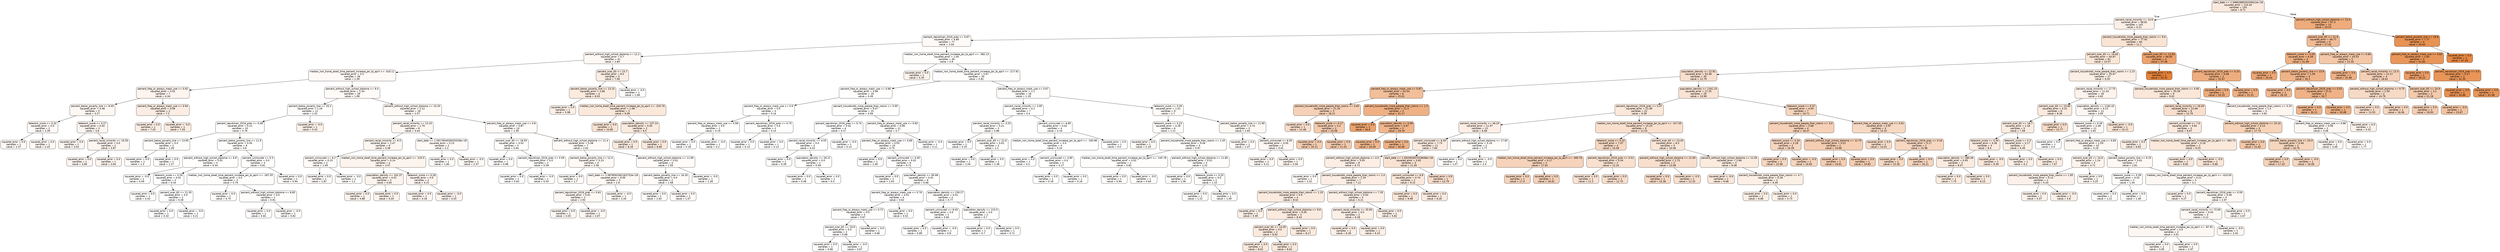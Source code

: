 digraph Tree {
node [shape=box, style="filled, rounded", color="black", fontname="helvetica"] ;
edge [fontname="helvetica"] ;
0 [label="start_date <= 1.5966288035205612e+18\nsquared_error = 124.44\nsamples = 155\nvalue = 8.71", fillcolor="#fae9dd"] ;
1 [label="percent_racial_minority <= 14.6\nsquared_error = 58.81\nsamples = 142\nvalue = 6.21", fillcolor="#fcefe7"] ;
0 -> 1 [labeldistance=2.5, labelangle=45, headlabel="True"] ;
2 [label="percent_republican_2016_pres <= 0.67\nsquared_error = 4.69\nsamples = 77\nvalue = 2.04", fillcolor="#fefaf7"] ;
1 -> 2 ;
3 [label="percent_without_high_school_diploma <= 12.2\nsquared_error = 5.7\nsamples = 41\nvalue = 2.84", fillcolor="#fef8f4"] ;
2 -> 3 ;
4 [label="median_non_home_dwell_time_percent_increase_jan_to_april <= -420.11\nsquared_error = 3.3\nsamples = 36\nvalue = 2.39", fillcolor="#fef9f6"] ;
3 -> 4 ;
5 [label="percent_freq_or_always_mask_use <= 0.92\nsquared_error = 3.42\nsamples = 7\nvalue = 4.34", fillcolor="#fdf4ee"] ;
4 -> 5 ;
6 [label="percent_below_poverty_line <= 8.55\nsquared_error = 0.48\nsamples = 5\nvalue = 3.27", fillcolor="#fdf7f2"] ;
5 -> 6 ;
7 [label="telework_score <= 0.32\nsquared_error = 0.0\nsamples = 2\nvalue = 2.39", fillcolor="#fef9f6"] ;
6 -> 7 ;
8 [label="squared_error = 0.0\nsamples = 1\nvalue = 2.37", fillcolor="#fef9f6"] ;
7 -> 8 ;
9 [label="squared_error = 0.0\nsamples = 1\nvalue = 2.43", fillcolor="#fef9f5"] ;
7 -> 9 ;
10 [label="telework_score <= 0.27\nsquared_error = 0.02\nsamples = 3\nvalue = 3.8", fillcolor="#fdf5f0"] ;
6 -> 10 ;
11 [label="squared_error = 0.0\nsamples = 1\nvalue = 3.52", fillcolor="#fdf6f1"] ;
10 -> 11 ;
12 [label="percent_racial_minority <= 10.55\nsquared_error = 0.0\nsamples = 2\nvalue = 3.87", fillcolor="#fdf5f0"] ;
10 -> 12 ;
13 [label="squared_error = 0.0\nsamples = 1\nvalue = 3.89", fillcolor="#fdf5f0"] ;
12 -> 13 ;
14 [label="squared_error = 0.0\nsamples = 1\nvalue = 3.84", fillcolor="#fdf5f0"] ;
12 -> 14 ;
15 [label="percent_freq_or_always_mask_use <= 0.94\nsquared_error = 0.06\nsamples = 2\nvalue = 7.2", fillcolor="#fbede3"] ;
5 -> 15 ;
16 [label="squared_error = 0.0\nsamples = 1\nvalue = 7.02", fillcolor="#fbede3"] ;
15 -> 16 ;
17 [label="squared_error = -0.0\nsamples = 1\nvalue = 7.55", fillcolor="#fbece1"] ;
15 -> 17 ;
18 [label="percent_without_high_school_diploma <= 9.4\nsquared_error = 2.34\nsamples = 29\nvalue = 1.99", fillcolor="#fefaf7"] ;
4 -> 18 ;
19 [label="percent_below_poverty_line <= 20.2\nsquared_error = 1.19\nsamples = 11\nvalue = 1.01", fillcolor="#fefcfb"] ;
18 -> 19 ;
20 [label="percent_republican_2016_pres <= 0.48\nsquared_error = 0.12\nsamples = 10\nvalue = 0.78", fillcolor="#fffdfc"] ;
19 -> 20 ;
21 [label="percent_below_poverty_line <= 13.95\nsquared_error = 0.0\nsamples = 2\nvalue = 1.28", fillcolor="#fefcfa"] ;
20 -> 21 ;
22 [label="squared_error = 0.0\nsamples = 1\nvalue = 1.3", fillcolor="#fefcfa"] ;
21 -> 22 ;
23 [label="squared_error = 0.0\nsamples = 1\nvalue = 1.27", fillcolor="#fefcfa"] ;
21 -> 23 ;
24 [label="percent_below_poverty_line <= 11.9\nsquared_error = 0.05\nsamples = 8\nvalue = 0.6", fillcolor="#fffefd"] ;
20 -> 24 ;
25 [label="percent_without_high_school_diploma <= 6.8\nsquared_error = 0.02\nsamples = 4\nvalue = 0.44", fillcolor="#fffefd"] ;
24 -> 25 ;
26 [label="squared_error = -0.0\nsamples = 1\nvalue = 0.59", fillcolor="#fffefd"] ;
25 -> 26 ;
27 [label="telework_score <= 0.26\nsquared_error = 0.01\nsamples = 3\nvalue = 0.34", fillcolor="#fffefe"] ;
25 -> 27 ;
28 [label="squared_error = 0.0\nsamples = 1\nvalue = 0.43", fillcolor="#fffefd"] ;
27 -> 28 ;
29 [label="percent_over_65 <= 21.55\nsquared_error = 0.0\nsamples = 2\nvalue = 0.28", fillcolor="#fffefe"] ;
27 -> 29 ;
30 [label="squared_error = 0.0\nsamples = 1\nvalue = 0.32", fillcolor="#fffefe"] ;
29 -> 30 ;
31 [label="squared_error = -0.0\nsamples = 1\nvalue = 0.21", fillcolor="#fffefe"] ;
29 -> 31 ;
32 [label="percent_uninsured <= 5.3\nsquared_error = 0.0\nsamples = 4\nvalue = 0.81", fillcolor="#fffdfc"] ;
24 -> 32 ;
33 [label="median_non_home_dwell_time_percent_increase_jan_to_april <= -287.55\nsquared_error = 0.0\nsamples = 3\nvalue = 0.79", fillcolor="#fffdfc"] ;
32 -> 33 ;
34 [label="squared_error = 0.0\nsamples = 1\nvalue = 0.75", fillcolor="#fffdfc"] ;
33 -> 34 ;
35 [label="percent_without_high_school_diploma <= 8.85\nsquared_error = 0.0\nsamples = 2\nvalue = 0.81", fillcolor="#fffdfc"] ;
33 -> 35 ;
36 [label="squared_error = 0.0\nsamples = 1\nvalue = 0.81", fillcolor="#fffdfc"] ;
35 -> 36 ;
37 [label="squared_error = -0.0\nsamples = 1\nvalue = 0.82", fillcolor="#fffdfc"] ;
35 -> 37 ;
38 [label="squared_error = 0.0\nsamples = 1\nvalue = 0.94", fillcolor="#fffdfb"] ;
32 -> 38 ;
39 [label="squared_error = -0.0\nsamples = 1\nvalue = 5.52", fillcolor="#fcf1e9"] ;
19 -> 39 ;
40 [label="percent_without_high_school_diploma <= 10.25\nsquared_error = 2.12\nsamples = 18\nvalue = 2.57", fillcolor="#fef9f5"] ;
18 -> 40 ;
41 [label="percent_racial_minority <= 13.15\nsquared_error = 1.79\nsamples = 8\nvalue = 3.44", fillcolor="#fdf6f1"] ;
40 -> 41 ;
42 [label="percent_racial_minority <= 6.5\nsquared_error = 1.47\nsamples = 6\nvalue = 4.06", fillcolor="#fdf5ef"] ;
41 -> 42 ;
43 [label="percent_uninsured <= 6.2\nsquared_error = 0.15\nsamples = 2\nvalue = 1.49", fillcolor="#fefbf9"] ;
42 -> 43 ;
44 [label="squared_error = 0.0\nsamples = 1\nvalue = 1.87", fillcolor="#fefaf8"] ;
43 -> 44 ;
45 [label="squared_error = -0.0\nsamples = 1\nvalue = 1.1", fillcolor="#fefcfb"] ;
43 -> 45 ;
46 [label="median_non_home_dwell_time_percent_increase_jan_to_april <= -220.5\nsquared_error = 0.14\nsamples = 4\nvalue = 4.57", fillcolor="#fdf4ed"] ;
42 -> 46 ;
47 [label="population_density <= 102.37\nsquared_error = 0.01\nsamples = 2\nvalue = 4.94", fillcolor="#fcf3ec"] ;
46 -> 47 ;
48 [label="squared_error = 0.0\nsamples = 1\nvalue = 4.88", fillcolor="#fcf3ec"] ;
47 -> 48 ;
49 [label="squared_error = 0.0\nsamples = 1\nvalue = 5.04", fillcolor="#fcf2eb"] ;
47 -> 49 ;
50 [label="telework_score <= 0.28\nsquared_error = 0.0\nsamples = 2\nvalue = 4.21", fillcolor="#fdf4ee"] ;
46 -> 50 ;
51 [label="squared_error = 0.0\nsamples = 1\nvalue = 4.18", fillcolor="#fdf5ef"] ;
50 -> 51 ;
52 [label="squared_error = -0.0\nsamples = 1\nvalue = 4.33", fillcolor="#fdf4ee"] ;
50 -> 52 ;
53 [label="start_date <= 1.5917904026025329e+18\nsquared_error = 0.13\nsamples = 2\nvalue = 2.2", fillcolor="#fef9f6"] ;
41 -> 53 ;
54 [label="squared_error = 0.0\nsamples = 1\nvalue = 1.84", fillcolor="#fefaf8"] ;
53 -> 54 ;
55 [label="squared_error = -0.0\nsamples = 1\nvalue = 2.57", fillcolor="#fef9f5"] ;
53 -> 55 ;
56 [label="percent_freq_or_always_mask_use <= 0.8\nsquared_error = 0.67\nsamples = 10\nvalue = 1.59", fillcolor="#fefbf9"] ;
40 -> 56 ;
57 [label="percent_over_65 <= 18.55\nsquared_error = 0.02\nsamples = 3\nvalue = 0.64", fillcolor="#fffdfc"] ;
56 -> 57 ;
58 [label="squared_error = 0.0\nsamples = 1\nvalue = 0.88", fillcolor="#fffdfc"] ;
57 -> 58 ;
59 [label="percent_republican_2016_pres <= 0.59\nsquared_error = 0.0\nsamples = 2\nvalue = 0.58", fillcolor="#fffefd"] ;
57 -> 59 ;
60 [label="squared_error = 0.0\nsamples = 1\nvalue = 0.63", fillcolor="#fffdfd"] ;
59 -> 60 ;
61 [label="squared_error = -0.0\nsamples = 1\nvalue = 0.54", fillcolor="#fffefd"] ;
59 -> 61 ;
62 [label="percent_without_high_school_diploma <= 11.4\nsquared_error = 0.38\nsamples = 7\nvalue = 2.02", fillcolor="#fefaf7"] ;
56 -> 62 ;
63 [label="percent_below_poverty_line <= 12.4\nsquared_error = 0.23\nsamples = 4\nvalue = 2.58", fillcolor="#fef9f5"] ;
62 -> 63 ;
64 [label="squared_error = 0.0\nsamples = 1\nvalue = 1.7", fillcolor="#fefbf8"] ;
63 -> 64 ;
65 [label="start_date <= 1.5878592362163732e+18\nsquared_error = 0.05\nsamples = 3\nvalue = 2.8", fillcolor="#fef8f4"] ;
63 -> 65 ;
66 [label="percent_republican_2016_pres <= 0.61\nsquared_error = 0.01\nsamples = 2\nvalue = 2.92", fillcolor="#fdf8f3"] ;
65 -> 66 ;
67 [label="squared_error = 0.0\nsamples = 1\nvalue = 3.03", fillcolor="#fdf7f3"] ;
66 -> 67 ;
68 [label="squared_error = -0.0\nsamples = 1\nvalue = 2.87", fillcolor="#fef8f4"] ;
66 -> 68 ;
69 [label="squared_error = -0.0\nsamples = 1\nvalue = 2.44", fillcolor="#fef9f5"] ;
65 -> 69 ;
70 [label="percent_without_high_school_diploma <= 11.95\nsquared_error = 0.01\nsamples = 3\nvalue = 1.55", fillcolor="#fefbf9"] ;
62 -> 70 ;
71 [label="percent_below_poverty_line <= 16.35\nsquared_error = 0.0\nsamples = 2\nvalue = 1.58", fillcolor="#fefbf9"] ;
70 -> 71 ;
72 [label="squared_error = 0.0\nsamples = 1\nvalue = 1.63", fillcolor="#fefbf9"] ;
71 -> 72 ;
73 [label="squared_error = 0.0\nsamples = 1\nvalue = 1.57", fillcolor="#fefbf9"] ;
71 -> 73 ;
74 [label="squared_error = -0.0\nsamples = 1\nvalue = 1.39", fillcolor="#fefcfa"] ;
70 -> 74 ;
75 [label="percent_over_65 <= 23.7\nsquared_error = 8.4\nsamples = 5\nvalue = 7.06", fillcolor="#fbede3"] ;
3 -> 75 ;
76 [label="percent_below_poverty_line <= 13.15\nsquared_error = 2.86\nsamples = 4\nvalue = 8.05", fillcolor="#fbebdf"] ;
75 -> 76 ;
77 [label="squared_error = 0.0\nsamples = 1\nvalue = 5.98", fillcolor="#fcf0e7"] ;
76 -> 77 ;
78 [label="median_non_home_dwell_time_percent_increase_jan_to_april <= -320.76\nsquared_error = 1.08\nsamples = 3\nvalue = 9.09", fillcolor="#fae8db"] ;
76 -> 78 ;
79 [label="squared_error = 0.0\nsamples = 1\nvalue = 10.85", fillcolor="#f9e4d4"] ;
78 -> 79 ;
80 [label="population_density <= 137.14\nsquared_error = 0.05\nsamples = 2\nvalue = 8.5", fillcolor="#fbeade"] ;
78 -> 80 ;
81 [label="squared_error = 0.0\nsamples = 1\nvalue = 8.18", fillcolor="#fbebdf"] ;
80 -> 81 ;
82 [label="squared_error = 0.0\nsamples = 1\nvalue = 8.66", fillcolor="#fbe9dd"] ;
80 -> 82 ;
83 [label="squared_error = -0.0\nsamples = 1\nvalue = 1.08", fillcolor="#fefcfb"] ;
75 -> 83 ;
84 [label="median_non_home_dwell_time_percent_increase_jan_to_april <= -382.13\nsquared_error = 1.05\nsamples = 36\nvalue = 0.9", fillcolor="#fffdfb"] ;
2 -> 84 ;
85 [label="squared_error = 0.0\nsamples = 1\nvalue = 5.35", fillcolor="#fcf2ea"] ;
84 -> 85 ;
86 [label="median_non_home_dwell_time_percent_increase_jan_to_april <= -217.92\nsquared_error = 0.67\nsamples = 35\nvalue = 0.81", fillcolor="#fffdfc"] ;
84 -> 86 ;
87 [label="percent_freq_or_always_mask_use <= 0.66\nsquared_error = 0.08\nsamples = 19\nvalue = 0.49", fillcolor="#fffefd"] ;
86 -> 87 ;
88 [label="percent_freq_or_always_mask_use <= 0.6\nsquared_error = 0.0\nsamples = 4\nvalue = 0.16", fillcolor="#fffffe"] ;
87 -> 88 ;
89 [label="percent_freq_or_always_mask_use <= 0.58\nsquared_error = 0.0\nsamples = 2\nvalue = 0.19", fillcolor="#fffffe"] ;
88 -> 89 ;
90 [label="squared_error = 0.0\nsamples = 1\nvalue = 0.18", fillcolor="#fffffe"] ;
89 -> 90 ;
91 [label="squared_error = -0.0\nsamples = 1\nvalue = 0.2", fillcolor="#fffffe"] ;
89 -> 91 ;
92 [label="percent_republican_2016_pres <= 0.75\nsquared_error = 0.0\nsamples = 2\nvalue = 0.14", fillcolor="#fffffe"] ;
88 -> 92 ;
93 [label="squared_error = 0.0\nsamples = 1\nvalue = 0.14", fillcolor="#fffffe"] ;
92 -> 93 ;
94 [label="squared_error = 0.0\nsamples = 1\nvalue = 0.14", fillcolor="#fffffe"] ;
92 -> 94 ;
95 [label="percent_households_more_people_than_rooms <= 0.95\nsquared_error = 0.07\nsamples = 15\nvalue = 0.56", fillcolor="#fffefd"] ;
87 -> 95 ;
96 [label="percent_republican_2016_pres <= 0.74\nsquared_error = 0.02\nsamples = 4\nvalue = 0.37", fillcolor="#fffefe"] ;
95 -> 96 ;
97 [label="percent_racial_minority <= 4.55\nsquared_error = 0.0\nsamples = 3\nvalue = 0.43", fillcolor="#fffefd"] ;
96 -> 97 ;
98 [label="squared_error = 0.0\nsamples = 1\nvalue = 0.39", fillcolor="#fffefd"] ;
97 -> 98 ;
99 [label="population_density <= 28.21\nsquared_error = 0.0\nsamples = 2\nvalue = 0.49", fillcolor="#fffefd"] ;
97 -> 99 ;
100 [label="squared_error = 0.0\nsamples = 1\nvalue = 0.48", fillcolor="#fffefd"] ;
99 -> 100 ;
101 [label="squared_error = 0.0\nsamples = 1\nvalue = 0.5", fillcolor="#fffefd"] ;
99 -> 101 ;
102 [label="squared_error = -0.0\nsamples = 1\nvalue = 0.14", fillcolor="#fffffe"] ;
96 -> 102 ;
103 [label="percent_freq_or_always_mask_use <= 0.83\nsquared_error = 0.06\nsamples = 11\nvalue = 0.7", fillcolor="#fffdfc"] ;
95 -> 103 ;
104 [label="percent_freq_or_always_mask_use <= 0.69\nsquared_error = 0.03\nsamples = 10\nvalue = 0.75", fillcolor="#fffdfc"] ;
103 -> 104 ;
105 [label="squared_error = 0.0\nsamples = 1\nvalue = 1.09", fillcolor="#fefcfb"] ;
104 -> 105 ;
106 [label="percent_uninsured <= 4.05\nsquared_error = 0.02\nsamples = 9\nvalue = 0.71", fillcolor="#fffdfc"] ;
104 -> 106 ;
107 [label="squared_error = 0.0\nsamples = 1\nvalue = 1.03", fillcolor="#fefcfb"] ;
106 -> 107 ;
108 [label="population_density <= 85.66\nsquared_error = 0.01\nsamples = 8\nvalue = 0.68", fillcolor="#fffdfc"] ;
106 -> 108 ;
109 [label="percent_freq_or_always_mask_use <= 0.76\nsquared_error = 0.01\nsamples = 4\nvalue = 0.62", fillcolor="#fffdfd"] ;
108 -> 109 ;
110 [label="percent_freq_or_always_mask_use <= 0.72\nsquared_error = 0.0\nsamples = 3\nvalue = 0.67", fillcolor="#fffdfc"] ;
109 -> 110 ;
111 [label="percent_over_65 <= 19.9\nsquared_error = 0.0\nsamples = 2\nvalue = 0.68", fillcolor="#fffdfc"] ;
110 -> 111 ;
112 [label="squared_error = 0.0\nsamples = 1\nvalue = 0.68", fillcolor="#fffdfc"] ;
111 -> 112 ;
113 [label="squared_error = -0.0\nsamples = 1\nvalue = 0.67", fillcolor="#fffdfc"] ;
111 -> 113 ;
114 [label="squared_error = 0.0\nsamples = 1\nvalue = 0.66", fillcolor="#fffdfc"] ;
110 -> 114 ;
115 [label="squared_error = 0.0\nsamples = 1\nvalue = 0.52", fillcolor="#fffefd"] ;
109 -> 115 ;
116 [label="population_density <= 159.27\nsquared_error = 0.01\nsamples = 4\nvalue = 0.77", fillcolor="#fffdfc"] ;
108 -> 116 ;
117 [label="percent_uninsured <= 8.45\nsquared_error = 0.0\nsamples = 2\nvalue = 0.84", fillcolor="#fffdfc"] ;
116 -> 117 ;
118 [label="squared_error = 0.0\nsamples = 1\nvalue = 0.89", fillcolor="#fffdfc"] ;
117 -> 118 ;
119 [label="squared_error = -0.0\nsamples = 1\nvalue = 0.8", fillcolor="#fffdfc"] ;
117 -> 119 ;
120 [label="population_density <= 215.5\nsquared_error = 0.0\nsamples = 2\nvalue = 0.7", fillcolor="#fffdfc"] ;
116 -> 120 ;
121 [label="squared_error = 0.0\nsamples = 1\nvalue = 0.7", fillcolor="#fffdfc"] ;
120 -> 121 ;
122 [label="squared_error = 0.0\nsamples = 1\nvalue = 0.71", fillcolor="#fffdfc"] ;
120 -> 122 ;
123 [label="squared_error = -0.0\nsamples = 1\nvalue = 0.11", fillcolor="#ffffff"] ;
103 -> 123 ;
124 [label="percent_freq_or_always_mask_use <= 0.67\nsquared_error = 1.1\nsamples = 16\nvalue = 1.19", fillcolor="#fefcfa"] ;
86 -> 124 ;
125 [label="percent_racial_minority <= 3.95\nsquared_error = 0.2\nsamples = 7\nvalue = 0.4", fillcolor="#fffefd"] ;
124 -> 125 ;
126 [label="percent_racial_minority <= 3.25\nsquared_error = 0.21\nsamples = 3\nvalue = 0.88", fillcolor="#fffdfc"] ;
125 -> 126 ;
127 [label="squared_error = 0.0\nsamples = 1\nvalue = 0.25", fillcolor="#fffefe"] ;
126 -> 127 ;
128 [label="percent_over_65 <= 21.6\nsquared_error = 0.02\nsamples = 2\nvalue = 1.2", fillcolor="#fefcfa"] ;
126 -> 128 ;
129 [label="squared_error = 0.0\nsamples = 1\nvalue = 1.04", fillcolor="#fefcfb"] ;
128 -> 129 ;
130 [label="squared_error = 0.0\nsamples = 1\nvalue = 1.36", fillcolor="#fefcfa"] ;
128 -> 130 ;
131 [label="percent_uninsured <= 6.85\nsquared_error = 0.02\nsamples = 4\nvalue = 0.16", fillcolor="#fffffe"] ;
125 -> 131 ;
132 [label="median_non_home_dwell_time_percent_increase_jan_to_april <= -193.96\nsquared_error = 0.0\nsamples = 3\nvalue = 0.24", fillcolor="#fffefe"] ;
131 -> 132 ;
133 [label="squared_error = 0.0\nsamples = 1\nvalue = 0.3", fillcolor="#fffefe"] ;
132 -> 133 ;
134 [label="percent_uninsured <= 4.85\nsquared_error = 0.0\nsamples = 2\nvalue = 0.17", fillcolor="#fffffe"] ;
132 -> 134 ;
135 [label="squared_error = 0.0\nsamples = 1\nvalue = 0.18", fillcolor="#fffffe"] ;
134 -> 135 ;
136 [label="squared_error = 0.0\nsamples = 1\nvalue = 0.16", fillcolor="#fffffe"] ;
134 -> 136 ;
137 [label="squared_error = 0.0\nsamples = 1\nvalue = 0.0", fillcolor="#ffffff"] ;
131 -> 137 ;
138 [label="telework_score <= 0.26\nsquared_error = 1.01\nsamples = 9\nvalue = 1.7", fillcolor="#fefbf8"] ;
124 -> 138 ;
139 [label="telework_score <= 0.23\nsquared_error = 0.28\nsamples = 6\nvalue = 1.21", fillcolor="#fefcfa"] ;
138 -> 139 ;
140 [label="squared_error = 0.0\nsamples = 1\nvalue = 2.19", fillcolor="#fefaf6"] ;
139 -> 140 ;
141 [label="percent_households_more_people_than_rooms <= 1.35\nsquared_error = 0.06\nsamples = 5\nvalue = 0.97", fillcolor="#fefdfb"] ;
139 -> 141 ;
142 [label="median_non_home_dwell_time_percent_increase_jan_to_april <= -145.78\nsquared_error = 0.02\nsamples = 2\nvalue = 0.82", fillcolor="#fffdfc"] ;
141 -> 142 ;
143 [label="squared_error = 0.0\nsamples = 1\nvalue = 0.94", fillcolor="#fffdfb"] ;
142 -> 143 ;
144 [label="squared_error = -0.0\nsamples = 1\nvalue = 0.64", fillcolor="#fffdfc"] ;
142 -> 144 ;
145 [label="percent_without_high_school_diploma <= 11.85\nsquared_error = 0.01\nsamples = 3\nvalue = 1.22", fillcolor="#fefcfa"] ;
141 -> 145 ;
146 [label="squared_error = 0.0\nsamples = 1\nvalue = 1.36", fillcolor="#fefcfa"] ;
145 -> 146 ;
147 [label="telework_score <= 0.25\nsquared_error = 0.0\nsamples = 2\nvalue = 1.15", fillcolor="#fefcfa"] ;
145 -> 147 ;
148 [label="squared_error = 0.0\nsamples = 1\nvalue = 1.21", fillcolor="#fefcfa"] ;
147 -> 148 ;
149 [label="squared_error = 0.0\nsamples = 1\nvalue = 1.09", fillcolor="#fefcfb"] ;
147 -> 149 ;
150 [label="percent_below_poverty_line <= 11.95\nsquared_error = 0.74\nsamples = 3\nvalue = 2.93", fillcolor="#fdf8f3"] ;
138 -> 150 ;
151 [label="squared_error = 0.0\nsamples = 1\nvalue = 1.47", fillcolor="#fefbf9"] ;
150 -> 151 ;
152 [label="percent_uninsured <= 6.55\nsquared_error = 0.05\nsamples = 2\nvalue = 3.41", fillcolor="#fdf6f2"] ;
150 -> 152 ;
153 [label="squared_error = 0.0\nsamples = 1\nvalue = 3.11", fillcolor="#fdf7f3"] ;
152 -> 153 ;
154 [label="squared_error = 0.0\nsamples = 1\nvalue = 3.56", fillcolor="#fdf6f1"] ;
152 -> 154 ;
155 [label="percent_households_more_people_than_rooms <= 9.0\nsquared_error = 77.92\nsamples = 65\nvalue = 11.1", fillcolor="#f9e3d3"] ;
1 -> 155 ;
156 [label="percent_over_65 <= 16.65\nsquared_error = 50.87\nsamples = 62\nvalue = 10.07", fillcolor="#fae6d7"] ;
155 -> 156 ;
157 [label="population_density <= 22.92\nsquared_error = 53.38\nsamples = 35\nvalue = 12.79", fillcolor="#f8dfcd"] ;
156 -> 157 ;
158 [label="percent_freq_or_always_mask_use <= 0.87\nsquared_error = 52.44\nsamples = 6\nvalue = 25.61", fillcolor="#f2bf9a"] ;
157 -> 158 ;
159 [label="percent_households_more_people_than_rooms <= 3.65\nsquared_error = 11.33\nsamples = 3\nvalue = 18.21", fillcolor="#f6d1b7"] ;
158 -> 159 ;
160 [label="squared_error = 0.0\nsamples = 1\nvalue = 13.48", fillcolor="#f8ddca"] ;
159 -> 160 ;
161 [label="telework_score <= 0.27\nsquared_error = 0.2\nsamples = 2\nvalue = 20.58", fillcolor="#f4cbae"] ;
159 -> 161 ;
162 [label="squared_error = 0.0\nsamples = 1\nvalue = 20.12", fillcolor="#f5cdb0"] ;
161 -> 162 ;
163 [label="squared_error = 0.0\nsamples = 1\nvalue = 21.03", fillcolor="#f4caac"] ;
161 -> 163 ;
164 [label="percent_households_more_people_than_rooms <= 1.3\nsquared_error = 11.3\nsamples = 3\nvalue = 31.17", fillcolor="#efb184"] ;
158 -> 164 ;
165 [label="squared_error = 0.0\nsamples = 1\nvalue = 36.8", fillcolor="#eca36e"] ;
164 -> 165 ;
166 [label="population_density <= 5.09\nsquared_error = 0.97\nsamples = 2\nvalue = 29.29", fillcolor="#f0b68c"] ;
164 -> 166 ;
167 [label="squared_error = 0.0\nsamples = 1\nvalue = 28.59", fillcolor="#f0b78e"] ;
166 -> 167 ;
168 [label="squared_error = 0.0\nsamples = 1\nvalue = 30.68", fillcolor="#efb286"] ;
166 -> 168 ;
169 [label="population_density <= 1341.15\nsquared_error = 27.25\nsamples = 29\nvalue = 10.99", fillcolor="#f9e3d4"] ;
157 -> 169 ;
170 [label="percent_republican_2016_pres <= 0.47\nsquared_error = 21.99\nsamples = 22\nvalue = 9.38", fillcolor="#fae8da"] ;
169 -> 170 ;
171 [label="percent_racial_minority <= 46.25\nsquared_error = 11.97\nsamples = 13\nvalue = 6.68", fillcolor="#fceee5"] ;
170 -> 171 ;
172 [label="percent_uninsured <= 6.45\nsquared_error = 7.73\nsamples = 11\nvalue = 7.84", fillcolor="#fbebe0"] ;
171 -> 172 ;
173 [label="percent_without_high_school_diploma <= 4.5\nsquared_error = 3.05\nsamples = 8\nvalue = 6.72", fillcolor="#fceee5"] ;
172 -> 173 ;
174 [label="squared_error = 0.0\nsamples = 1\nvalue = 2.01", fillcolor="#fefaf7"] ;
173 -> 174 ;
175 [label="percent_households_more_people_than_rooms <= 2.4\nsquared_error = 1.29\nsamples = 7\nvalue = 7.12", fillcolor="#fbede3"] ;
173 -> 175 ;
176 [label="percent_households_more_people_than_rooms <= 1.25\nsquared_error = 0.9\nsamples = 4\nvalue = 8.02", fillcolor="#fbebdf"] ;
175 -> 176 ;
177 [label="squared_error = 0.0\nsamples = 1\nvalue = 5.95", fillcolor="#fcf0e8"] ;
176 -> 177 ;
178 [label="percent_without_high_school_diploma <= 9.8\nsquared_error = 0.05\nsamples = 3\nvalue = 8.44", fillcolor="#fbeade"] ;
176 -> 178 ;
179 [label="percent_over_65 <= 14.05\nsquared_error = 0.0\nsamples = 2\nvalue = 8.62", fillcolor="#fbe9dd"] ;
178 -> 179 ;
180 [label="squared_error = 0.0\nsamples = 1\nvalue = 8.62", fillcolor="#fbe9dd"] ;
179 -> 180 ;
181 [label="squared_error = 0.0\nsamples = 1\nvalue = 8.62", fillcolor="#fbe9dd"] ;
179 -> 181 ;
182 [label="squared_error = 0.0\nsamples = 1\nvalue = 8.17", fillcolor="#fbebdf"] ;
178 -> 182 ;
183 [label="percent_without_high_school_diploma <= 7.35\nsquared_error = 0.03\nsamples = 3\nvalue = 6.21", fillcolor="#fcefe7"] ;
175 -> 183 ;
184 [label="percent_racial_minority <= 35.95\nsquared_error = 0.0\nsamples = 2\nvalue = 6.28", fillcolor="#fcefe6"] ;
183 -> 184 ;
185 [label="squared_error = 0.0\nsamples = 1\nvalue = 6.36", fillcolor="#fcefe6"] ;
184 -> 185 ;
186 [label="squared_error = 0.0\nsamples = 1\nvalue = 6.24", fillcolor="#fcefe6"] ;
184 -> 186 ;
187 [label="squared_error = 0.0\nsamples = 1\nvalue = 5.82", fillcolor="#fcf0e8"] ;
183 -> 187 ;
188 [label="start_date <= 1.592092837019648e+18\nsquared_error = 5.82\nsamples = 3\nvalue = 11.45", fillcolor="#f9e2d2"] ;
172 -> 188 ;
189 [label="percent_uninsured <= 6.8\nsquared_error = 0.74\nsamples = 2\nvalue = 9.12", fillcolor="#fae8db"] ;
188 -> 189 ;
190 [label="squared_error = 0.0\nsamples = 1\nvalue = 9.98", fillcolor="#fae6d8"] ;
189 -> 190 ;
191 [label="squared_error = 0.0\nsamples = 1\nvalue = 8.26", fillcolor="#fbeadf"] ;
189 -> 191 ;
192 [label="squared_error = 0.0\nsamples = 1\nvalue = 13.79", fillcolor="#f8dcc9"] ;
188 -> 192 ;
193 [label="percent_without_high_school_diploma <= 17.65\nsquared_error = 0.16\nsamples = 2\nvalue = 1.77", fillcolor="#fefbf8"] ;
171 -> 193 ;
194 [label="squared_error = 0.0\nsamples = 1\nvalue = 1.07", fillcolor="#fefcfb"] ;
193 -> 194 ;
195 [label="squared_error = -0.0\nsamples = 1\nvalue = 2.0", fillcolor="#fefaf7"] ;
193 -> 195 ;
196 [label="median_non_home_dwell_time_percent_increase_jan_to_april <= -417.05\nsquared_error = 15.25\nsamples = 9\nvalue = 12.53", fillcolor="#f9e0ce"] ;
170 -> 196 ;
197 [label="telework_score <= 0.32\nsquared_error = 7.07\nsamples = 4\nvalue = 15.59", fillcolor="#f7d8c2"] ;
196 -> 197 ;
198 [label="median_non_home_dwell_time_percent_increase_jan_to_april <= -495.76\nsquared_error = 0.17\nsamples = 2\nvalue = 17.61", fillcolor="#f6d3ba"] ;
197 -> 198 ;
199 [label="squared_error = 0.0\nsamples = 1\nvalue = 17.4", fillcolor="#f6d3bb"] ;
198 -> 199 ;
200 [label="squared_error = 0.0\nsamples = 1\nvalue = 18.42", fillcolor="#f5d1b7"] ;
198 -> 200 ;
201 [label="percent_republican_2016_pres <= 0.51\nsquared_error = 0.54\nsamples = 2\nvalue = 12.24", fillcolor="#f9e0cf"] ;
197 -> 201 ;
202 [label="squared_error = 0.0\nsamples = 1\nvalue = 11.2", fillcolor="#f9e3d3"] ;
201 -> 202 ;
203 [label="squared_error = 0.0\nsamples = 1\nvalue = 12.75", fillcolor="#f8dfcd"] ;
201 -> 203 ;
204 [label="percent_over_65 <= 13.45\nsquared_error = 8.3\nsamples = 5\nvalue = 10.08", fillcolor="#fae6d7"] ;
196 -> 204 ;
205 [label="percent_without_high_school_diploma <= 21.95\nsquared_error = 1.73\nsamples = 2\nvalue = 13.08", fillcolor="#f8decc"] ;
204 -> 205 ;
206 [label="squared_error = 0.0\nsamples = 1\nvalue = 15.36", fillcolor="#f7d9c3"] ;
205 -> 206 ;
207 [label="squared_error = -0.0\nsamples = 1\nvalue = 12.32", fillcolor="#f9e0cf"] ;
205 -> 207 ;
208 [label="percent_without_high_school_diploma <= 11.05\nsquared_error = 2.68\nsamples = 3\nvalue = 8.08", fillcolor="#fbebdf"] ;
204 -> 208 ;
209 [label="squared_error = -0.0\nsamples = 1\nvalue = 9.68", fillcolor="#fae7d9"] ;
208 -> 209 ;
210 [label="percent_households_more_people_than_rooms <= 4.7\nsquared_error = 0.28\nsamples = 2\nvalue = 6.49", fillcolor="#fcefe5"] ;
208 -> 210 ;
211 [label="squared_error = 0.0\nsamples = 1\nvalue = 6.86", fillcolor="#fbeee4"] ;
210 -> 211 ;
212 [label="squared_error = 0.0\nsamples = 1\nvalue = 5.73", fillcolor="#fcf1e8"] ;
210 -> 212 ;
213 [label="telework_score <= 0.37\nsquared_error = 4.04\nsamples = 7\nvalue = 16.71", fillcolor="#f6d5bd"] ;
169 -> 213 ;
214 [label="percent_households_more_people_than_rooms <= 3.0\nsquared_error = 2.68\nsamples = 4\nvalue = 18.37", fillcolor="#f6d1b7"] ;
213 -> 214 ;
215 [label="telework_score <= 0.34\nsquared_error = 0.18\nsamples = 2\nvalue = 16.39", fillcolor="#f7d6bf"] ;
214 -> 215 ;
216 [label="squared_error = 0.0\nsamples = 1\nvalue = 15.96", fillcolor="#f7d7c0"] ;
215 -> 216 ;
217 [label="squared_error = -0.0\nsamples = 1\nvalue = 16.82", fillcolor="#f6d5bd"] ;
215 -> 217 ;
218 [label="percent_without_high_school_diploma <= 12.75\nsquared_error = 0.01\nsamples = 2\nvalue = 19.68", fillcolor="#f5ceb2"] ;
214 -> 218 ;
219 [label="squared_error = 0.0\nsamples = 1\nvalue = 19.61", fillcolor="#f5ceb2"] ;
218 -> 219 ;
220 [label="squared_error = 0.0\nsamples = 1\nvalue = 19.83", fillcolor="#f5cdb1"] ;
218 -> 220 ;
221 [label="percent_freq_or_always_mask_use <= 0.91\nsquared_error = 0.97\nsamples = 3\nvalue = 15.32", fillcolor="#f7d9c3"] ;
213 -> 221 ;
222 [label="squared_error = 0.0\nsamples = 1\nvalue = 14.01", fillcolor="#f8dcc8"] ;
221 -> 222 ;
223 [label="percent_republican_2016_pres <= 0.16\nsquared_error = 0.17\nsamples = 2\nvalue = 15.98", fillcolor="#f7d7c0"] ;
221 -> 223 ;
224 [label="squared_error = 0.0\nsamples = 1\nvalue = 15.28", fillcolor="#f7d9c3"] ;
223 -> 224 ;
225 [label="squared_error = 0.0\nsamples = 1\nvalue = 16.21", fillcolor="#f7d6bf"] ;
223 -> 225 ;
226 [label="percent_households_more_people_than_rooms <= 2.15\nsquared_error = 25.67\nsamples = 27\nvalue = 6.55", fillcolor="#fcefe5"] ;
156 -> 226 ;
227 [label="percent_racial_minority <= 17.75\nsquared_error = 11.03\nsamples = 18\nvalue = 4.62", fillcolor="#fdf3ed"] ;
226 -> 227 ;
228 [label="percent_over_65 <= 23.85\nsquared_error = 5.22\nsamples = 6\nvalue = 8.36", fillcolor="#fbeade"] ;
227 -> 228 ;
229 [label="percent_over_65 <= 18.7\nsquared_error = 1.18\nsamples = 5\nvalue = 7.58", fillcolor="#fbece1"] ;
228 -> 229 ;
230 [label="telework_score <= 0.34\nsquared_error = 0.36\nsamples = 3\nvalue = 8.4", fillcolor="#fbeade"] ;
229 -> 230 ;
231 [label="population_density <= 380.36\nsquared_error = 0.05\nsamples = 2\nvalue = 8.07", fillcolor="#fbebdf"] ;
230 -> 231 ;
232 [label="squared_error = 0.0\nsamples = 1\nvalue = 7.75", fillcolor="#fbece0"] ;
231 -> 232 ;
233 [label="squared_error = 0.0\nsamples = 1\nvalue = 8.23", fillcolor="#fbeadf"] ;
231 -> 233 ;
234 [label="squared_error = -0.0\nsamples = 1\nvalue = 9.39", fillcolor="#fae7da"] ;
230 -> 234 ;
235 [label="telework_score <= 0.3\nsquared_error = 0.17\nsamples = 2\nvalue = 6.49", fillcolor="#fcefe5"] ;
229 -> 235 ;
236 [label="squared_error = 0.0\nsamples = 1\nvalue = 6.2", fillcolor="#fcefe7"] ;
235 -> 236 ;
237 [label="squared_error = 0.0\nsamples = 1\nvalue = 7.07", fillcolor="#fbede3"] ;
235 -> 237 ;
238 [label="squared_error = 0.0\nsamples = 1\nvalue = 13.77", fillcolor="#f8ddc9"] ;
228 -> 238 ;
239 [label="population_density <= 1182.42\nsquared_error = 5.13\nsamples = 12\nvalue = 3.05", fillcolor="#fdf7f3"] ;
227 -> 239 ;
240 [label="telework_score <= 0.26\nsquared_error = 2.49\nsamples = 11\nvalue = 2.65", fillcolor="#fef8f5"] ;
239 -> 240 ;
241 [label="squared_error = 0.0\nsamples = 1\nvalue = 0.0", fillcolor="#ffffff"] ;
240 -> 241 ;
242 [label="percent_freq_or_always_mask_use <= 0.83\nsquared_error = 1.29\nsamples = 10\nvalue = 3.19", fillcolor="#fdf7f2"] ;
240 -> 242 ;
243 [label="percent_over_65 <= 24.8\nsquared_error = 1.14\nsamples = 3\nvalue = 4.71", fillcolor="#fdf3ec"] ;
242 -> 243 ;
244 [label="percent_households_more_people_than_rooms <= 1.95\nsquared_error = 0.13\nsamples = 2\nvalue = 5.43", fillcolor="#fcf1ea"] ;
243 -> 244 ;
245 [label="squared_error = 0.0\nsamples = 1\nvalue = 5.07", fillcolor="#fcf2eb"] ;
244 -> 245 ;
246 [label="squared_error = -0.0\nsamples = 1\nvalue = 5.8", fillcolor="#fcf0e8"] ;
244 -> 246 ;
247 [label="squared_error = 0.0\nsamples = 1\nvalue = 3.25", fillcolor="#fdf7f2"] ;
243 -> 247 ;
248 [label="percent_below_poverty_line <= 9.15\nsquared_error = 0.61\nsamples = 7\nvalue = 2.81", fillcolor="#fef8f4"] ;
242 -> 248 ;
249 [label="telework_score <= 0.39\nsquared_error = 0.02\nsamples = 2\nvalue = 1.34", fillcolor="#fefcfa"] ;
248 -> 249 ;
250 [label="squared_error = 0.0\nsamples = 1\nvalue = 1.21", fillcolor="#fefcfa"] ;
249 -> 250 ;
251 [label="squared_error = 0.0\nsamples = 1\nvalue = 1.46", fillcolor="#fefbf9"] ;
249 -> 251 ;
252 [label="median_non_home_dwell_time_percent_increase_jan_to_april <= -424.93\nsquared_error = 0.21\nsamples = 5\nvalue = 3.1", fillcolor="#fdf7f3"] ;
248 -> 252 ;
253 [label="squared_error = 0.0\nsamples = 1\nvalue = 4.27", fillcolor="#fdf4ee"] ;
252 -> 253 ;
254 [label="percent_republican_2016_pres <= 0.59\nsquared_error = 0.06\nsamples = 4\nvalue = 2.97", fillcolor="#fdf8f3"] ;
252 -> 254 ;
255 [label="percent_racial_minority <= 72.95\nsquared_error = 0.03\nsamples = 3\nvalue = 3.12", fillcolor="#fdf7f3"] ;
254 -> 255 ;
256 [label="median_non_home_dwell_time_percent_increase_jan_to_april <= -87.91\nsquared_error = 0.0\nsamples = 2\nvalue = 3.01", fillcolor="#fdf7f3"] ;
255 -> 256 ;
257 [label="squared_error = 0.0\nsamples = 1\nvalue = 3.05", fillcolor="#fdf7f3"] ;
256 -> 257 ;
258 [label="squared_error = 0.0\nsamples = 1\nvalue = 2.97", fillcolor="#fdf8f3"] ;
256 -> 258 ;
259 [label="squared_error = -0.0\nsamples = 1\nvalue = 3.34", fillcolor="#fdf7f2"] ;
255 -> 259 ;
260 [label="squared_error = 0.0\nsamples = 1\nvalue = 2.67", fillcolor="#fef8f4"] ;
254 -> 260 ;
261 [label="squared_error = -0.0\nsamples = 1\nvalue = 10.11", fillcolor="#fae6d7"] ;
239 -> 261 ;
262 [label="percent_households_more_people_than_rooms <= 4.95\nsquared_error = 33.59\nsamples = 9\nvalue = 9.62", fillcolor="#fae7d9"] ;
226 -> 262 ;
263 [label="percent_racial_minority <= 26.05\nsquared_error = 22.69\nsamples = 6\nvalue = 12.79", fillcolor="#f8dfcd"] ;
262 -> 263 ;
264 [label="percent_uninsured <= 7.6\nsquared_error = 0.82\nsamples = 3\nvalue = 8.67", fillcolor="#fbe9dd"] ;
263 -> 264 ;
265 [label="squared_error = 0.0\nsamples = 1\nvalue = 6.83", fillcolor="#fbeee4"] ;
264 -> 265 ;
266 [label="median_non_home_dwell_time_percent_increase_jan_to_april <= -460.73\nsquared_error = 0.18\nsamples = 2\nvalue = 9.03", fillcolor="#fae8db"] ;
264 -> 266 ;
267 [label="squared_error = 0.0\nsamples = 1\nvalue = 8.82", fillcolor="#fae9dc"] ;
266 -> 267 ;
268 [label="squared_error = -0.0\nsamples = 1\nvalue = 9.88", fillcolor="#fae6d8"] ;
266 -> 268 ;
269 [label="percent_without_high_school_diploma <= 15.15\nsquared_error = 4.14\nsamples = 3\nvalue = 17.73", fillcolor="#f6d3b9"] ;
263 -> 269 ;
270 [label="squared_error = 0.0\nsamples = 1\nvalue = 21.62", fillcolor="#f4c9aa"] ;
269 -> 270 ;
271 [label="percent_below_poverty_line <= 25.4\nsquared_error = 0.46\nsamples = 2\nvalue = 16.76", fillcolor="#f6d5bd"] ;
269 -> 271 ;
272 [label="squared_error = 0.0\nsamples = 1\nvalue = 17.43", fillcolor="#f6d3ba"] ;
271 -> 272 ;
273 [label="squared_error = -0.0\nsamples = 1\nvalue = 16.08", fillcolor="#f7d7c0"] ;
271 -> 273 ;
274 [label="percent_households_more_people_than_rooms <= 5.25\nsquared_error = 1.5\nsamples = 3\nvalue = 3.81", fillcolor="#fdf5f0"] ;
262 -> 274 ;
275 [label="percent_freq_or_always_mask_use <= 0.86\nsquared_error = 0.56\nsamples = 2\nvalue = 3.06", fillcolor="#fdf7f3"] ;
274 -> 275 ;
276 [label="squared_error = 0.0\nsamples = 1\nvalue = 3.49", fillcolor="#fdf6f1"] ;
275 -> 276 ;
277 [label="squared_error = 0.0\nsamples = 1\nvalue = 1.77", fillcolor="#fefbf8"] ;
275 -> 277 ;
278 [label="squared_error = 0.0\nsamples = 1\nvalue = 5.32", fillcolor="#fcf2ea"] ;
274 -> 278 ;
279 [label="percent_over_65 <= 12.65\nsquared_error = 58.95\nsamples = 3\nvalue = 37.08", fillcolor="#eca26d"] ;
155 -> 279 ;
280 [label="squared_error = 0.0\nsamples = 1\nvalue = 50.32", fillcolor="#e58139"] ;
279 -> 280 ;
281 [label="percent_republican_2016_pres <= 0.33\nsquared_error = 0.68\nsamples = 2\nvalue = 32.67", fillcolor="#eead7e"] ;
279 -> 281 ;
282 [label="squared_error = 0.0\nsamples = 1\nvalue = 33.25", fillcolor="#eeac7c"] ;
281 -> 282 ;
283 [label="squared_error = 0.0\nsamples = 1\nvalue = 31.51", fillcolor="#efb083"] ;
281 -> 283 ;
284 [label="percent_without_high_school_diploma <= 12.4\nsquared_error = 97.3\nsamples = 13\nvalue = 33.53", fillcolor="#eeab7b"] ;
0 -> 284 [labeldistance=2.5, labelangle=-45, headlabel="False"] ;
285 [label="percent_over_65 <= 21.9\nsquared_error = 46.77\nsamples = 9\nvalue = 27.02", fillcolor="#f1bb95"] ;
284 -> 285 ;
286 [label="telework_score <= 0.29\nsquared_error = 6.39\nsamples = 4\nvalue = 31.69", fillcolor="#efb082"] ;
285 -> 286 ;
287 [label="squared_error = 0.0\nsamples = 1\nvalue = 35.44", fillcolor="#eda674"] ;
286 -> 287 ;
288 [label="percent_below_poverty_line <= 13.9\nsquared_error = 1.09\nsamples = 3\nvalue = 30.2", fillcolor="#efb388"] ;
286 -> 288 ;
289 [label="squared_error = 0.0\nsamples = 1\nvalue = 28.19", fillcolor="#f0b890"] ;
288 -> 289 ;
290 [label="percent_republican_2016_pres <= 0.52\nsquared_error = 0.12\nsamples = 2\nvalue = 30.7", fillcolor="#efb286"] ;
288 -> 290 ;
291 [label="squared_error = 0.0\nsamples = 1\nvalue = 30.11", fillcolor="#efb489"] ;
290 -> 291 ;
292 [label="squared_error = 0.0\nsamples = 1\nvalue = 30.89", fillcolor="#efb285"] ;
290 -> 292 ;
293 [label="percent_freq_or_always_mask_use <= 0.66\nsquared_error = 43.53\nsamples = 5\nvalue = 22.35", fillcolor="#f3c7a7"] ;
285 -> 293 ;
294 [label="squared_error = 0.0\nsamples = 1\nvalue = 31.68", fillcolor="#efb082"] ;
293 -> 294 ;
295 [label="percent_racial_minority <= 12.0\nsquared_error = 12.27\nsamples = 4\nvalue = 18.62", fillcolor="#f5d0b6"] ;
293 -> 295 ;
296 [label="percent_without_high_school_diploma <= 9.75\nsquared_error = 1.59\nsamples = 2\nvalue = 14.79", fillcolor="#f7dac5"] ;
295 -> 296 ;
297 [label="squared_error = 0.0\nsamples = 1\nvalue = 13.53", fillcolor="#f8ddca"] ;
296 -> 297 ;
298 [label="squared_error = 0.0\nsamples = 1\nvalue = 16.06", fillcolor="#f7d7c0"] ;
296 -> 298 ;
299 [label="percent_over_65 <= 24.9\nsquared_error = 3.1\nsamples = 2\nvalue = 21.18", fillcolor="#f4caac"] ;
295 -> 299 ;
300 [label="squared_error = 0.0\nsamples = 1\nvalue = 19.93", fillcolor="#f5cdb1"] ;
299 -> 300 ;
301 [label="squared_error = -0.0\nsamples = 1\nvalue = 23.67", fillcolor="#f3c4a2"] ;
299 -> 301 ;
302 [label="percent_below_poverty_line <= 19.8\nsquared_error = 7.77\nsamples = 4\nvalue = 43.64", fillcolor="#e89253"] ;
284 -> 302 ;
303 [label="percent_freq_or_always_mask_use <= 0.83\nsquared_error = 1.83\nsamples = 3\nvalue = 41.83", fillcolor="#e9965a"] ;
302 -> 303 ;
304 [label="squared_error = 0.0\nsamples = 1\nvalue = 39.23", fillcolor="#eb9d65"] ;
303 -> 304 ;
305 [label="percent_republican_2016_pres <= 0.5\nsquared_error = 0.57\nsamples = 2\nvalue = 42.35", fillcolor="#e99558"] ;
303 -> 305 ;
306 [label="squared_error = 0.0\nsamples = 1\nvalue = 43.86", fillcolor="#e89152"] ;
305 -> 306 ;
307 [label="squared_error = 0.0\nsamples = 1\nvalue = 41.98", fillcolor="#e9965a"] ;
305 -> 307 ;
308 [label="squared_error = 0.0\nsamples = 1\nvalue = 47.26", fillcolor="#e78945"] ;
302 -> 308 ;
}